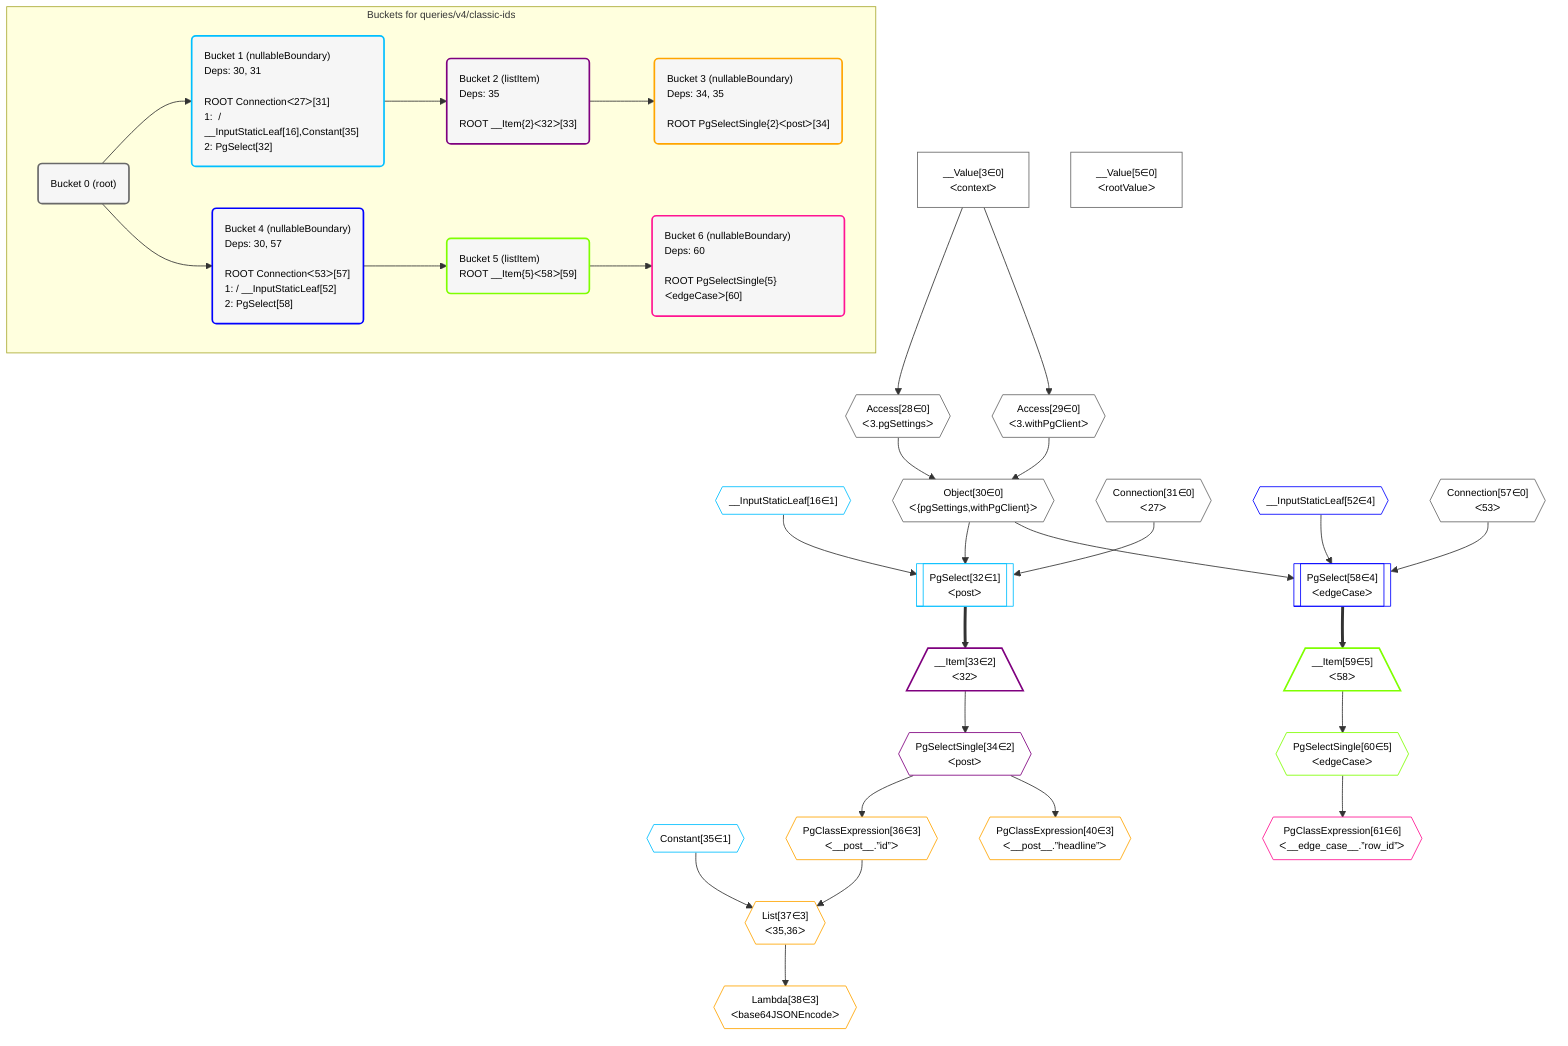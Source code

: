 %%{init: {'themeVariables': { 'fontSize': '12px'}}}%%
graph TD
    classDef path fill:#eee,stroke:#000,color:#000
    classDef plan fill:#fff,stroke-width:1px,color:#000
    classDef itemplan fill:#fff,stroke-width:2px,color:#000
    classDef unbatchedplan fill:#dff,stroke-width:1px,color:#000
    classDef sideeffectplan fill:#fcc,stroke-width:2px,color:#000
    classDef bucket fill:#f6f6f6,color:#000,stroke-width:2px,text-align:left


    %% define steps
    __Value3["__Value[3∈0]<br />ᐸcontextᐳ"]:::plan
    __Value5["__Value[5∈0]<br />ᐸrootValueᐳ"]:::plan
    __InputStaticLeaf16{{"__InputStaticLeaf[16∈1]"}}:::plan
    Access28{{"Access[28∈0]<br />ᐸ3.pgSettingsᐳ"}}:::plan
    Access29{{"Access[29∈0]<br />ᐸ3.withPgClientᐳ"}}:::plan
    Object30{{"Object[30∈0]<br />ᐸ{pgSettings,withPgClient}ᐳ"}}:::plan
    Connection31{{"Connection[31∈0]<br />ᐸ27ᐳ"}}:::plan
    PgSelect32[["PgSelect[32∈1]<br />ᐸpostᐳ"]]:::plan
    __Item33[/"__Item[33∈2]<br />ᐸ32ᐳ"\]:::itemplan
    PgSelectSingle34{{"PgSelectSingle[34∈2]<br />ᐸpostᐳ"}}:::plan
    Constant35{{"Constant[35∈1]"}}:::plan
    PgClassExpression36{{"PgClassExpression[36∈3]<br />ᐸ__post__.”id”ᐳ"}}:::plan
    List37{{"List[37∈3]<br />ᐸ35,36ᐳ"}}:::plan
    Lambda38{{"Lambda[38∈3]<br />ᐸbase64JSONEncodeᐳ"}}:::plan
    PgClassExpression40{{"PgClassExpression[40∈3]<br />ᐸ__post__.”headline”ᐳ"}}:::plan
    __InputStaticLeaf52{{"__InputStaticLeaf[52∈4]"}}:::plan
    Connection57{{"Connection[57∈0]<br />ᐸ53ᐳ"}}:::plan
    PgSelect58[["PgSelect[58∈4]<br />ᐸedgeCaseᐳ"]]:::plan
    __Item59[/"__Item[59∈5]<br />ᐸ58ᐳ"\]:::itemplan
    PgSelectSingle60{{"PgSelectSingle[60∈5]<br />ᐸedgeCaseᐳ"}}:::plan
    PgClassExpression61{{"PgClassExpression[61∈6]<br />ᐸ__edge_case__.”row_id”ᐳ"}}:::plan

    %% plan dependencies
    __Value3 --> Access28
    __Value3 --> Access29
    Access28 & Access29 --> Object30
    Object30 & __InputStaticLeaf16 & Connection31 --> PgSelect32
    PgSelect32 ==> __Item33
    __Item33 --> PgSelectSingle34
    PgSelectSingle34 --> PgClassExpression36
    Constant35 & PgClassExpression36 --> List37
    List37 --> Lambda38
    PgSelectSingle34 --> PgClassExpression40
    Object30 & __InputStaticLeaf52 & Connection57 --> PgSelect58
    PgSelect58 ==> __Item59
    __Item59 --> PgSelectSingle60
    PgSelectSingle60 --> PgClassExpression61

    subgraph "Buckets for queries/v4/classic-ids"
    Bucket0("Bucket 0 (root)"):::bucket
    classDef bucket0 stroke:#696969
    class Bucket0,__Value3,__Value5,Access28,Access29,Object30,Connection31,Connection57 bucket0
    Bucket1("Bucket 1 (nullableBoundary)<br />Deps: 30, 31<br /><br />ROOT Connectionᐸ27ᐳ[31]<br />1:  / __InputStaticLeaf[16],Constant[35]<br />2: PgSelect[32]"):::bucket
    classDef bucket1 stroke:#00bfff
    class Bucket1,__InputStaticLeaf16,PgSelect32,Constant35 bucket1
    Bucket2("Bucket 2 (listItem)<br />Deps: 35<br /><br />ROOT __Item{2}ᐸ32ᐳ[33]"):::bucket
    classDef bucket2 stroke:#7f007f
    class Bucket2,__Item33,PgSelectSingle34 bucket2
    Bucket3("Bucket 3 (nullableBoundary)<br />Deps: 34, 35<br /><br />ROOT PgSelectSingle{2}ᐸpostᐳ[34]"):::bucket
    classDef bucket3 stroke:#ffa500
    class Bucket3,PgClassExpression36,List37,Lambda38,PgClassExpression40 bucket3
    Bucket4("Bucket 4 (nullableBoundary)<br />Deps: 30, 57<br /><br />ROOT Connectionᐸ53ᐳ[57]<br />1:  / __InputStaticLeaf[52]<br />2: PgSelect[58]"):::bucket
    classDef bucket4 stroke:#0000ff
    class Bucket4,__InputStaticLeaf52,PgSelect58 bucket4
    Bucket5("Bucket 5 (listItem)<br />ROOT __Item{5}ᐸ58ᐳ[59]"):::bucket
    classDef bucket5 stroke:#7fff00
    class Bucket5,__Item59,PgSelectSingle60 bucket5
    Bucket6("Bucket 6 (nullableBoundary)<br />Deps: 60<br /><br />ROOT PgSelectSingle{5}ᐸedgeCaseᐳ[60]"):::bucket
    classDef bucket6 stroke:#ff1493
    class Bucket6,PgClassExpression61 bucket6
    Bucket0 --> Bucket1 & Bucket4
    Bucket1 --> Bucket2
    Bucket2 --> Bucket3
    Bucket4 --> Bucket5
    Bucket5 --> Bucket6
    end